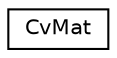 digraph "Graphical Class Hierarchy"
{
 // LATEX_PDF_SIZE
  edge [fontname="Helvetica",fontsize="10",labelfontname="Helvetica",labelfontsize="10"];
  node [fontname="Helvetica",fontsize="10",shape=record];
  rankdir="LR";
  Node0 [label="CvMat",height=0.2,width=0.4,color="black", fillcolor="white", style="filled",URL="$struct_cv_mat.html",tooltip=" "];
}
